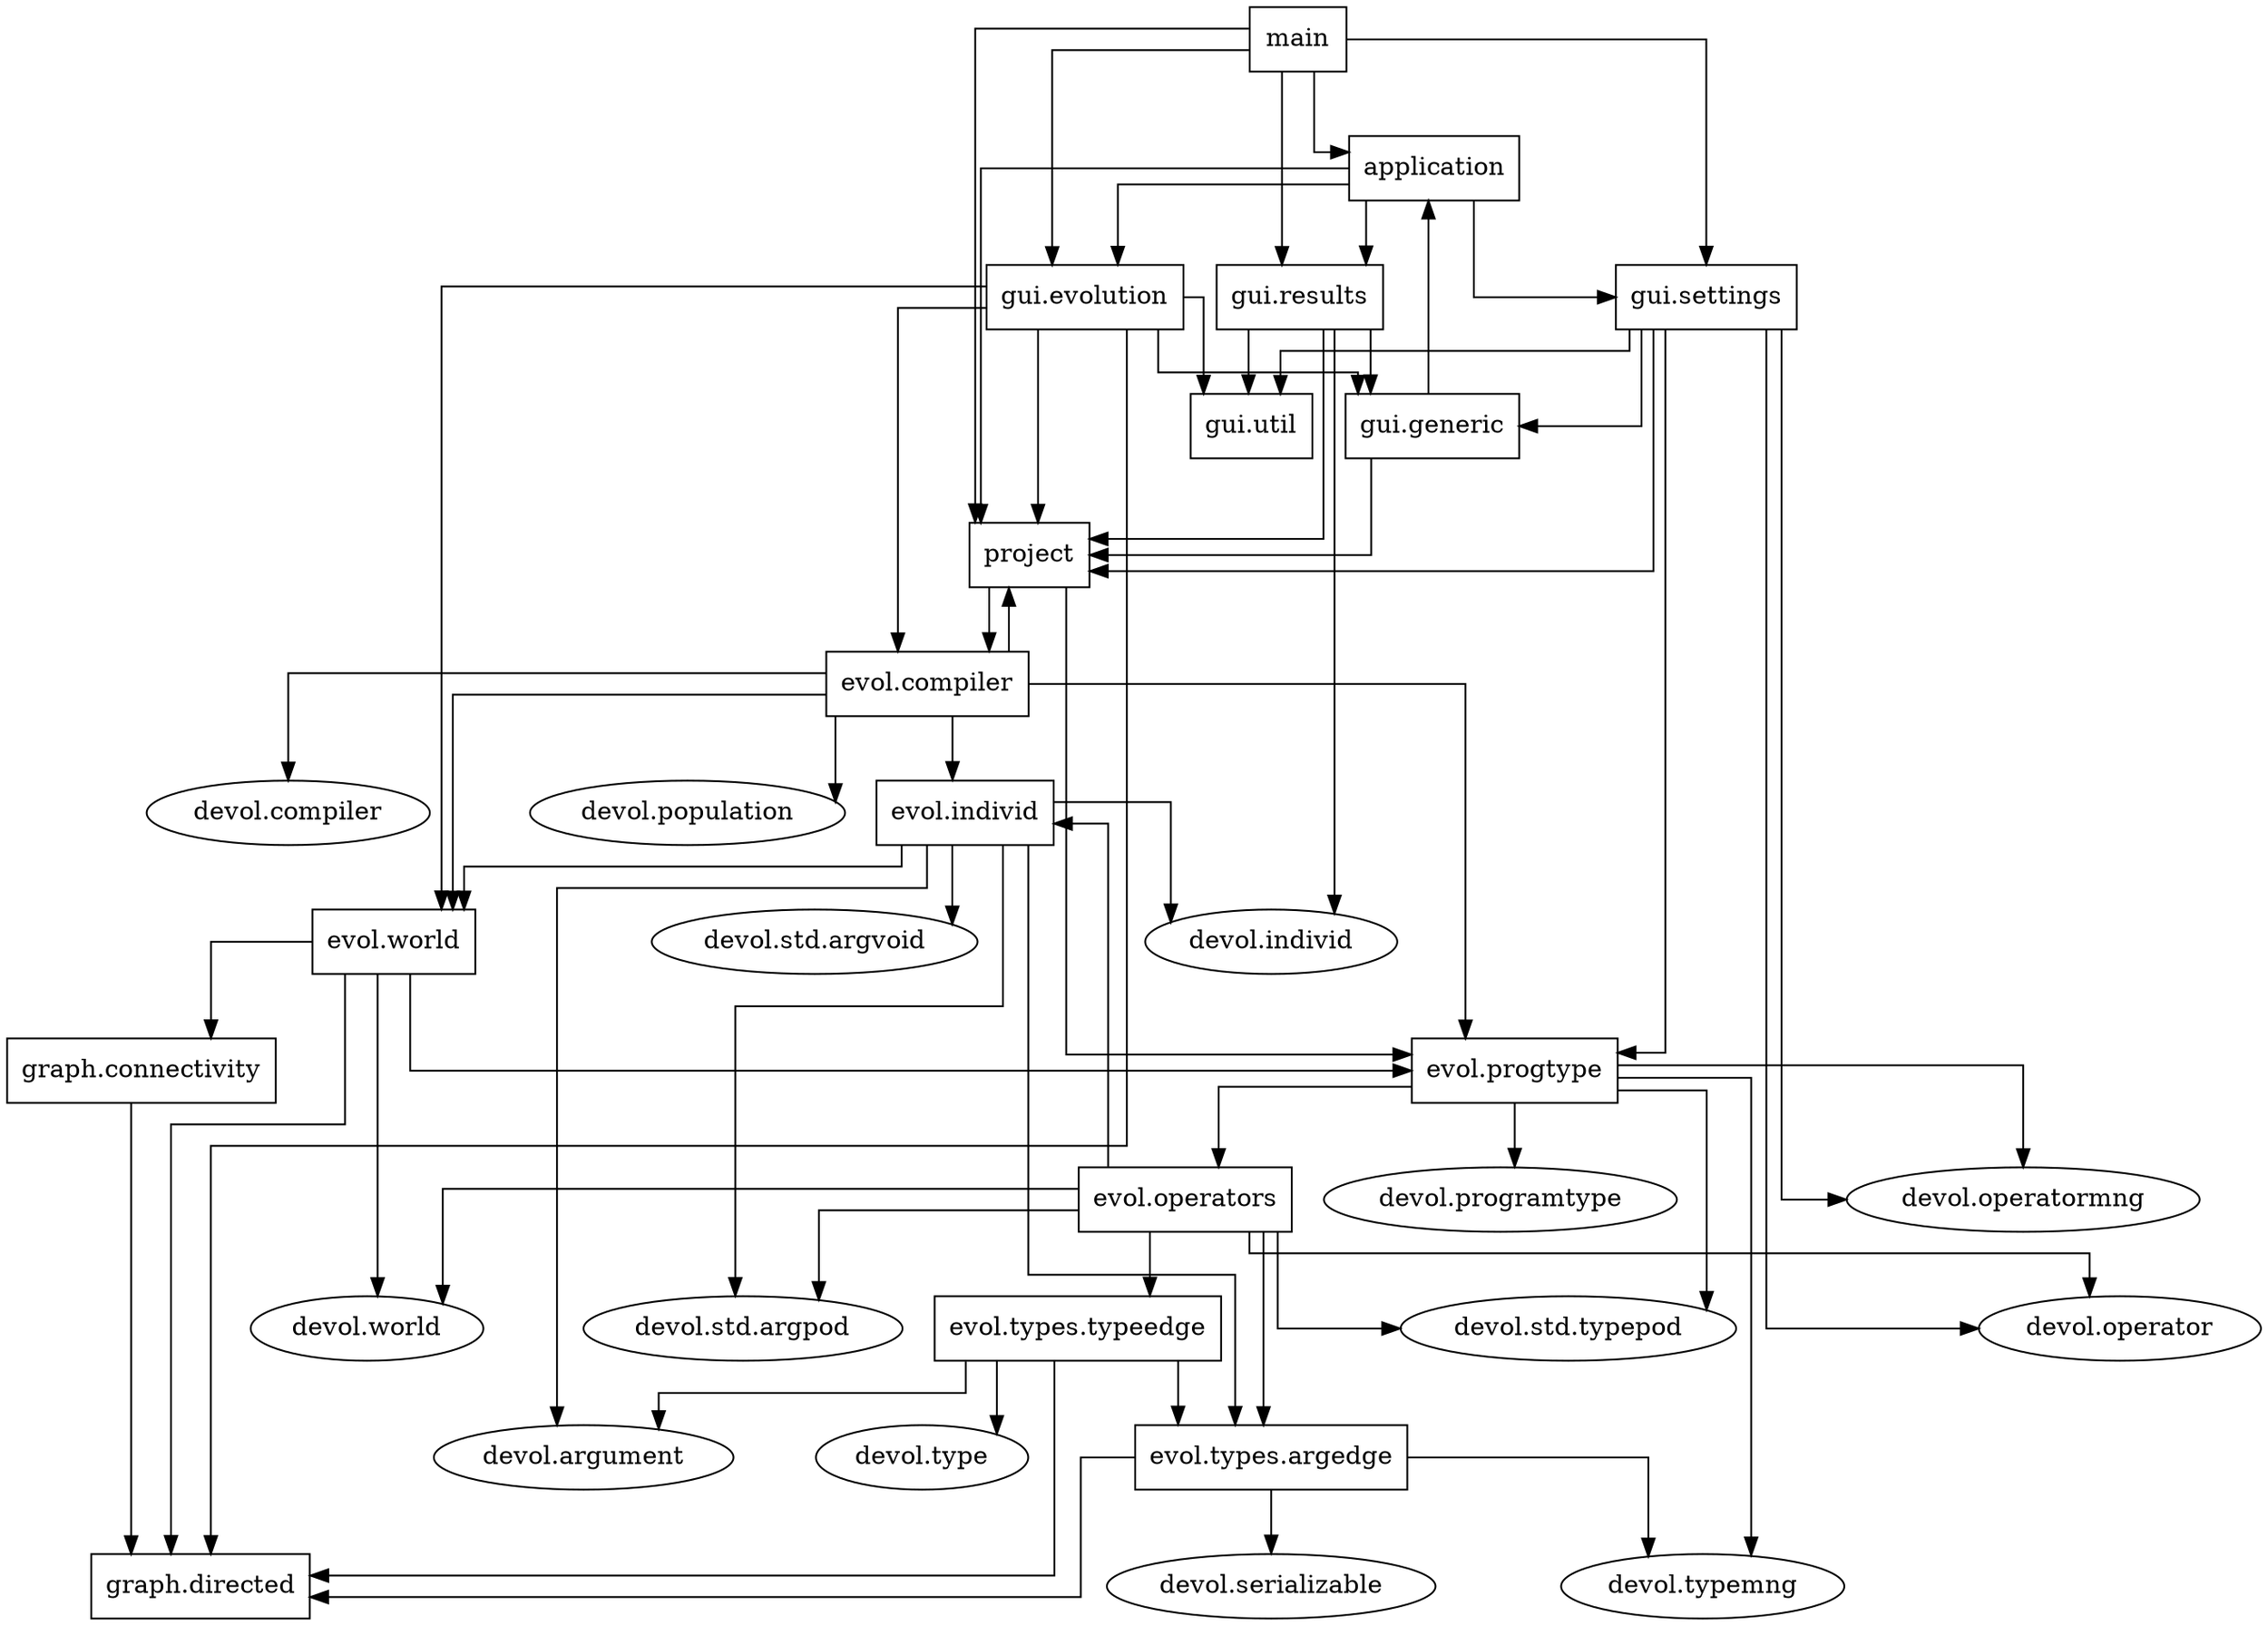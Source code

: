  
digraph Modules {
  splines=ortho;
  node [shape=box]; 
  main; 
  application; 
  project; 
  "gui.evolution"; 
  "gui.generic"; 
  "gui.results"; 
  "gui.settings"; 
  "gui.util";
  "graph.connectivity"; 
  "graph.directed"; 
  "evol.compiler"; 
  "evol.individ"; 
  "evol.progtype"; 
  "evol.world";
  "evol.operators";
  #"evol.operators.and"; 
  #"evol.operators.answer"; 
  #"evol.operators.construct";
  #"evol.operators.dist"; 
  #"evol.operators.gdup"; 
  #"evol.operators.gover"; 
  #"evol.operators.gpop";
  #"evol.operators.gpush";
  #"evol.operators.grot";
  #"evol.operators.gswap";
  #"evol.operators.idcast";
  #"evol.operators.idup";
  #"evol.operators.iover";
  #"evol.operators.ipop";
  #"evol.operators.ipush";
  #"evol.operators.irot";
  #"evol.operators.iswap";
  #"evol.operators.not";
  #"evol.operators.opif";
  #"evol.operators.opwhile";
  #"evol.operators.or";
  #"evol.operators.plus";
  #"evol.operators.mult";
  #"evol.operators.div";
  #"evol.operators.relation";
  #"evol.operators.round";
  #"evol.operators.source";
  "evol.types.argedge";
  "evol.types.typeedge";
  
  node [shape=ellipse];
  #"devol.argument"
  #"devol.compiler"
  #"devol.evolutor"
  #"devol.individ"
  #"devol.operator"
  #"devol.operatormng"
  #"devol.population"
  #"devol.programtype"
  #"devol.serializable"
  #"devol.singleton"
  #"devol.type"
  #"devol.typemng"
  #"devol.world"
  #"devol.std.argpod"
  #"devol.std.argscope"
  #"devol.std.argvoid"
  #"devol.std.container"
  #"devol.std.line"
  #"devol.std.typeline"
  #"devol.std.typepod"
  #"devol.std.typescope"
  #"devol.std.typevoid"
  
  
  # main
  main -> "gui.evolution";
  main -> "gui.results";
  main -> "gui.settings";
  main -> project;
  main -> application;
  #main -> dlogg;
  #main -> gtk;
  
  # application
  application -> "gui.settings";
  application -> "gui.evolution";
  application -> "gui.results";
  application -> project;
  #application -> gtk;
  #application -> dlogg;
  
  # project
  project -> "evol.progtype";
  project -> "evol.compiler";
  #project -> dlogg;
  #project -> dyaml;
  
  # gui.evolution
  "gui.evolution" -> "gui.util";
  "gui.evolution" -> "gui.generic";
  "gui.evolution" -> "graph.directed";
  "gui.evolution" -> project;
  #"gui.evolution" -> application;
  "gui.evolution" -> "evol.compiler";
  "gui.evolution" -> "evol.world";
  #"gui.evolution" -> gtk;
  #"gui.evolution" -> dlogg;
  
  # gui.generic
  "gui.generic" -> project;
  "gui.generic" -> application;
  #"gui.generic" -> dlogg;
  #"gui.generic" -> gtk;
  
  # gui.results
  "gui.results" -> "gui.util";
  "gui.results" -> "gui.generic";
  "gui.results" -> "project";
  #"gui.results" -> application;
  "gui.results" -> "devol.individ";
  #"gui.results" -> gtk;
  #"gui.results" -> dlogg;
  
  # gui.settings
  "gui.settings" -> "gui.util";
  "gui.settings" -> "gui.generic";
  "gui.settings" -> "evol.progtype";
  "gui.settings" -> "devol.operator";
  "gui.settings" -> "devol.operatormng";
  "gui.settings" -> project;
  #"gui.settings" -> application;
  #"gui.settings" -> dlogg;
  #"gui.settings" -> gtk;
  
  # gui.util
  #"gui.settings" -> gtk;
  
  # graph.connectivity
  "graph.connectivity" -> "graph.directed";
  
  ## graph.directed
  
  # evol.compiler
  "evol.compiler" -> "devol.compiler";
  "evol.compiler" -> "devol.population";
  "evol.compiler" -> "evol.individ";
  "evol.compiler" -> "evol.world";
  "evol.compiler" -> "evol.progtype";
  "evol.compiler" -> project;
  
  # evol.individ
  "evol.individ" -> "devol.individ";
  "evol.individ" -> "devol.argument";
  "evol.individ" -> "devol.std.argvoid";
  #"evol.individ" -> dyaml;
  "evol.individ" -> "evol.types.argedge";
  "evol.individ" -> "evol.world";
  "evol.individ" -> "devol.std.argpod";
  
  # evol.progtype
  "evol.progtype" -> "devol.programtype";
  "evol.progtype" -> "devol.typemng";
  "evol.progtype" -> "devol.operatormng";
  "evol.progtype" -> "devol.std.typepod";
  #"evol.progtype" -> "evol.operators.and";
  #"evol.progtype" -> "evol.operators.not";
  #"evol.progtype" -> "evol.operators.opif";
  #"evol.progtype" -> "evol.operators.opwhile";
  #"evol.progtype" -> "evol.operators.or";
  #"evol.progtype" -> "evol.operators.plus";
  #"evol.progtype" -> "evol.operators.mult";
  #"evol.progtype" -> "evol.operators.div";
  #"evol.progtype" -> "evol.operators.relation";
  #"evol.progtype" -> "evol.operators.gpop";
  #"evol.progtype" -> "evol.operators.gpush";
  #"evol.progtype" -> "evol.operators.gdup";
  #"evol.progtype" -> "evol.operators.gover";
  #"evol.progtype" -> "evol.operators.grot";
  #"evol.progtype" -> "evol.operators.gswap";
  #"evol.progtype" -> "evol.operators.ipop";
  #"evol.progtype" -> "evol.operators.ipush";
  #"evol.progtype" -> "evol.operators.idup";
  #"evol.progtype" -> "evol.operators.iover";
  #"evol.progtype" -> "evol.operators.irot";
  #"evol.progtype" -> "evol.operators.iswap";
  #"evol.progtype" -> "evol.operators.construct";
  #"evol.progtype" -> "evol.operators.dist";
  #"evol.progtype" -> "evol.operators.source";
  #"evol.progtype" -> "evol.operators.idcast";
  #"evol.progtype" -> "evol.operators.round";
  #"evol.progtype" -> "evol.operators.answer";
  #"evol.progtype" -> "evol.types.typeedge";
  #"evol.progtype" -> "evol.individ";
  #"evol.progtype" -> "evol.world";
  "evol.progtype" -> "evol.operators"
  
  # evol.world
  "evol.world" -> "devol.world";
  "evol.world" -> "graph.directed";
  "evol.world" -> "graph.connectivity";
  "evol.world" -> "evol.progtype";
  
  # evol.operators
  "evol.operators" -> "evol.types.typeedge";
  "evol.operators" -> "evol.types.argedge";
  "evol.operators" -> "devol.std.argpod";
  "evol.operators" -> "devol.std.typepod";
  "evol.operators" -> "devol.operator";
  "evol.operators" -> "evol.individ"
  "evol.operators" -> "devol.world";
  
  # evol.types.typeedge
  "evol.types.typeedge" -> "devol.argument";
  "evol.types.typeedge" -> "devol.type";
  "evol.types.typeedge" -> "evol.types.argedge";
  "evol.types.typeedge" -> "graph.directed";
  
  # evol.types.argedge
  "evol.types.argedge" -> "devol.serializable";
  "evol.types.argedge" -> "devol.typemng";
  "evol.types.argedge" -> "graph.directed";
  
  # ================================================
  # evol.operators.and
  ## "evol.operators.and" -> "devol.world";
  ## "evol.operators.and" -> "devol.std.line";
  ## "evol.operators.and" -> "devol.individ";
  ## "evol.operators.and" -> "devol.operator";
  ## "evol.operators.and" -> "devol.type";
  ## "evol.operators.and" -> "devol.typemng";
  ## "evol.operators.and" -> "devol.std.argpod";
  ## "evol.operators.and" -> "devol.std.typepod";
  ## "evol.operators.and" -> "devol.argument";
  
  # evol.operators.answer
  ## "evol.operators.answer" -> "devol.typemng";
  ## "evol.operators.answer" -> "devol.individ";
  ## "evol.operators.answer" -> "devol.world";
  ## "evol.operators.answer" -> "devol.operator";
  ## "evol.operators.answer" -> "devol.std.typepod";
  #"evol.operators.answer" -> "evol.individ";
  
  # evol.operators.construct
  ## "evol.operators.construct" -> "devol.typemng";
  ## "evol.operators.construct" -> "devol.individ";
  ## "evol.operators.construct" -> "devol.world";
  ## "evol.operators.construct" -> "devol.operator";
  ## "evol.operators.construct" -> "devol.std.typevoid";
  ## "evol.operators.construct" -> "devol.std.argvoid";
  ## "evol.operators.construct" -> "devol.std.typepod";
  #"evol.operators.construct" -> "evol.types.typeedge";
  #"evol.operators.construct" -> "evol.types.argedge";
  #"evol.operators.construct" -> "evol.individ";
  #"evol.operators.construct" -> "graph.directed";
  
  # evol.operators.dist
  ## "evol.operators.dist" -> "devol.typemng";
  ## "evol.operators.dist" -> "devol.individ";
  ## "evol.operators.dist" -> "devol.world";
  ## "evol.operators.dist" -> "devol.operator";
  ## "evol.operators.dist" -> "devol.std.typevoid";
  ## "evol.operators.dist" -> "devol.std.argvoid";
  ## "evol.operators.dist" -> "devol.std.typepod";
  #"evol.operators.dist" -> "evol.types.typeedge";
  #"evol.operators.dist" -> "evol.types.argedge";
  #"evol.operators.dist" -> "evol.individ";
  
  # evol.operators.gdup
  ## "evol.operators.gdup" -> "devol.typemng";
  ## "evol.operators.gdup" -> "devol.individ";
  ## "evol.operators.gdup" -> "devol.world";
  ## "evol.operators.gdup" -> "devol.operator";
  ## "evol.operators.gdup" -> "devol.std.typevoid";
  ## "evol.operators.gdup" -> "devol.std.argvoid";
  #"evol.operators.gdup" -> "evol.individ";
  
  # evol.operators.gover
  ## "evol.operators.gover" -> "devol.typemng";
  ## "evol.operators.gover" -> "devol.individ";
  ## "evol.operators.gover" -> "devol.world";
  ## "evol.operators.gover" -> "devol.operator";
  ## "evol.operators.gover" -> "devol.std.typevoid";
  ## "evol.operators.gover" -> "devol.std.argvoid";
  #"evol.operators.gover" -> "evol.individ";
  
  # evol.operators.gpop
  ## "evol.operators.gpop" -> "devol.typemng";
  ## "evol.operators.gpop" -> "devol.individ";
  ## "evol.operators.gpop" -> "devol.world";
  ## "evol.operators.gpop" -> "devol.operator";
  ## "evol.operators.gpop" -> "devol.std.typepod";
  #"evol.operators.gpop" -> "evol.individ";
  
  # evol.operators.gpush
  ## "evol.operators.gpush" -> "devol.typemng";
  ## "evol.operators.gpush" -> "devol.individ";
  ## "evol.operators.gpush" -> "devol.world";
  ## "evol.operators.gpush" -> "devol.operator";
  ## "evol.operators.gpush" -> "devol.std.typepod";
  ## "evol.operators.gpush" -> "devol.std.typevoid";
  ## "evol.operators.gpush" -> "devol.std.argvoid";
  #"evol.operators.gpush" -> "evol.individ";
  
  # evol.operators.grot
  ## "evol.operators.grot" -> "devol.typemng";
  ## "evol.operators.grot" -> "devol.individ";
  ## "evol.operators.grot" -> "devol.world";
  ## "evol.operators.grot" -> "devol.operator";
  ## "evol.operators.grot" -> "devol.std.typevoid";
  ## "evol.operators.grot" -> "devol.std.argvoid";
  #"evol.operators.grot" -> "evol.individ";
  
  # evol.operators.gswap
  ## "evol.operators.gswap" -> "devol.typemng";
  ## "evol.operators.gswap" -> "devol.individ";
  ## "evol.operators.gswap" -> "devol.world";
  ## "evol.operators.gswap" -> "devol.operator";
  ## "evol.operators.gswap" -> "devol.std.typevoid";
  ## "evol.operators.gswap" -> "devol.std.argvoid";
  #"evol.operators.gswap" -> "evol.individ";
  
  # evol.operators.idcast
  ## "evol.operators.idcast" -> "devol.individ";
  ## "evol.operators.idcast" -> "devol.world";
  ## "evol.operators.idcast" -> "devol.operator";
  ## "evol.operators.idcast" -> "devol.std.typepod";
  
  # evol.operators.idup
  ## "evol.operators.idup" -> "devol.typemng";
  ## "evol.operators.idup" -> "devol.individ";
  ## "evol.operators.idup" -> "devol.world";
  ## "evol.operators.idup" -> "devol.operator";
  ## "evol.operators.idup" -> "devol.std.typevoid";
  ## "evol.operators.idup" -> "devol.std.argvoid";
  #"evol.operators.idup" -> "evol.individ";
  
  # evol.operators.iover
  ## "evol.operators.iover" -> "devol.typemng";
  ## "evol.operators.iover" -> "devol.individ";
  ## "evol.operators.iover" -> "devol.world";
  ## "evol.operators.iover" -> "devol.operator";
  ## "evol.operators.iover" -> "devol.std.typevoid";
  ## "evol.operators.iover" -> "devol.std.argvoid";
  #"evol.operators.iover" -> "evol.individ";
  
  # evol.operators.ipop
  ## "evol.operators.ipop" -> "devol.typemng";
  ## "evol.operators.ipop" -> "devol.individ";
  ## "evol.operators.ipop" -> "devol.world";
  ## "evol.operators.ipop" -> "devol.operator";
  #"evol.operators.ipop" -> "evol.types.typeedge";
  #"evol.operators.ipop" -> "evol.types.argedge";
  #"evol.operators.ipop" -> "evol.individ";
  
  # evol.operators.ipush
  ## "evol.operators.ipush" -> "devol.typemng";
  ## "evol.operators.ipush" -> "devol.individ";
  ## "evol.operators.ipush" -> "devol.world";
  ## "evol.operators.ipush" -> "devol.operator";
  ## "evol.operators.ipush" -> "devol.std.typevoid";
  ## "evol.operators.ipush" -> "devol.std.argvoid";
  #"evol.operators.ipush" -> "evol.types.typeedge";
  #"evol.operators.ipush" -> "evol.types.argedge";
  #"evol.operators.ipush" -> "evol.individ";
  
  # evol.operators.irot
  ## "evol.operators.irot" -> "devol.typemng";
  ## "evol.operators.irot" -> "devol.individ";
  ## "evol.operators.irot" -> "devol.world";
  ## "evol.operators.irot" -> "devol.operator";
  ## "evol.operators.irot" -> "devol.std.typevoid";
  ## "evol.operators.irot" -> "devol.std.argvoid";
  #"evol.operators.irot" -> "evol.individ";
  
  # evol.operators.iswap
  ## "evol.operators.iswap" -> "devol.typemng";
  ## "evol.operators.iswap" -> "devol.individ";
  ## "evol.operators.iswap" -> "devol.world";
  ## "evol.operators.iswap" -> "devol.operator";
  ## "evol.operators.iswap" -> "devol.std.typevoid";
  ## "evol.operators.iswap" -> "devol.std.argvoid";
  #"evol.operators.iswap" -> "evol.individ";
  
  # evol.operators.not
  ## "evol.operators.not" -> "devol.world";
  ## "evol.operators.not" -> "devol.std.line";
  ## "evol.operators.not" -> "devol.individ";
  ## "evol.operators.not" -> "devol.operator";
  ## "evol.operators.not" -> "devol.type";
  ## "evol.operators.not" -> "devol.typemng";
  ## "evol.operators.not" -> "devol.std.argpod";
  ## "evol.operators.not" -> "devol.std.typepod";
  ## "evol.operators.not" -> "devol.argument";
  
  # evol.operators.opif
  ## "evol.operators.opif" -> "devol.world";
  ## "evol.operators.opif" -> "devol.individ";
  ## "evol.operators.opif" -> "devol.operator";
  ## "evol.operators.opif" -> "devol.std.typepod";
  
  # evol.operators.opwhile
  ## "evol.operators.opwhile" -> "devol.world";
  ## "evol.operators.opwhile" -> "devol.individ";
  ## "evol.operators.opwhile" -> "devol.operator";
  ## "evol.operators.opwhile" -> "devol.std.typepod";
  
  # evol.operators.plus
  ## "evol.operators.plus" -> "devol.world";
  ## "evol.operators.plus" -> "devol.individ";
  ## "evol.operators.plus" -> "devol.operator";
  ## "evol.operators.plus" -> "devol.std.typepod";
  
  # evol.operators.mult
  ## "evol.operators.mult" -> "devol.world";
  ## "evol.operators.mult" -> "devol.individ";
  ## "evol.operators.mult" -> "devol.operator";
  ## "evol.operators.mult" -> "devol.std.typepod";
  
  # evol.operators.div
  ## "evol.operators.div" -> "devol.world";
  ## "evol.operators.div" -> "devol.individ";
  ## "evol.operators.div" -> "devol.operator";
  ## "evol.operators.div" -> "devol.std.typepod";
  
  # evol.operators.relation
  ## "evol.operators.relation" -> "devol.world";
  ## "evol.operators.relation" -> "devol.individ";
  ## "evol.operators.relation" -> "devol.operator";
  ## "evol.operators.relation" -> "devol.std.typepod";
  
  # evol.operators.round
  ## "evol.operators.round" -> "devol.typemng";
  ## "evol.operators.round" -> "devol.world";
  ## "evol.operators.round" -> "devol.individ";
  ## "evol.operators.round" -> "devol.operator";
  ## "evol.operators.round" -> "devol.std.typepod";
  
  # evol.operators.source
  ## "evol.operators.source" -> "devol.typemng";
  ## "evol.operators.source" -> "devol.world";
  ## "evol.operators.source" -> "devol.individ";
  ## "evol.operators.source" -> "devol.operator";
  ## "evol.operators.source" -> "devol.std.typevoid";
  ## "evol.operators.source" -> "devol.std.argvoid";
  ## "evol.operators.source" -> "devol.std.typepod";
  #"evol.operators.source" -> "evol.types.typeedge";
  #"evol.operators.source" -> "evol.types.argedge";

}